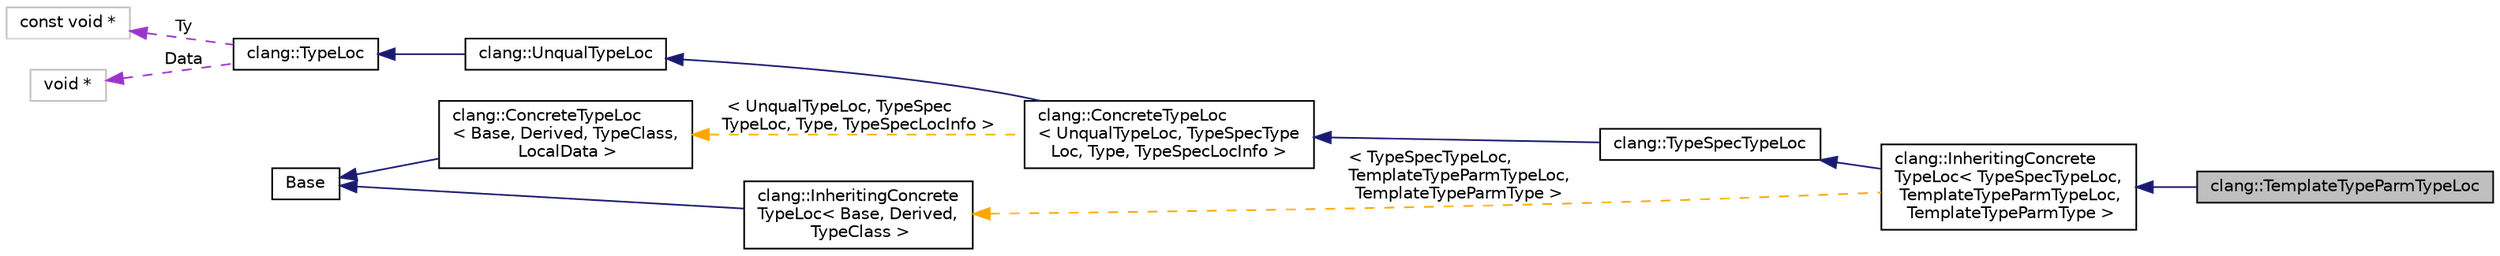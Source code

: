 digraph "clang::TemplateTypeParmTypeLoc"
{
 // LATEX_PDF_SIZE
  bgcolor="transparent";
  edge [fontname="Helvetica",fontsize="10",labelfontname="Helvetica",labelfontsize="10"];
  node [fontname="Helvetica",fontsize="10",shape=record];
  rankdir="LR";
  Node1 [label="clang::TemplateTypeParmTypeLoc",height=0.2,width=0.4,color="black", fillcolor="grey75", style="filled", fontcolor="black",tooltip="Wrapper for template type parameters."];
  Node2 -> Node1 [dir="back",color="midnightblue",fontsize="10",style="solid",fontname="Helvetica"];
  Node2 [label="clang::InheritingConcrete\lTypeLoc\< TypeSpecTypeLoc,\l TemplateTypeParmTypeLoc,\l TemplateTypeParmType \>",height=0.2,width=0.4,color="black",URL="$classclang_1_1InheritingConcreteTypeLoc.html",tooltip=" "];
  Node3 -> Node2 [dir="back",color="midnightblue",fontsize="10",style="solid",fontname="Helvetica"];
  Node3 [label="clang::TypeSpecTypeLoc",height=0.2,width=0.4,color="black",URL="$classclang_1_1TypeSpecTypeLoc.html",tooltip="A reasonable base class for TypeLocs that correspond to types that are written as a type-specifier."];
  Node4 -> Node3 [dir="back",color="midnightblue",fontsize="10",style="solid",fontname="Helvetica"];
  Node4 [label="clang::ConcreteTypeLoc\l\< UnqualTypeLoc, TypeSpecType\lLoc, Type, TypeSpecLocInfo \>",height=0.2,width=0.4,color="black",URL="$classclang_1_1ConcreteTypeLoc.html",tooltip=" "];
  Node5 -> Node4 [dir="back",color="midnightblue",fontsize="10",style="solid",fontname="Helvetica"];
  Node5 [label="clang::UnqualTypeLoc",height=0.2,width=0.4,color="black",URL="$classclang_1_1UnqualTypeLoc.html",tooltip="Wrapper of type source information for a type with no direct qualifiers."];
  Node6 -> Node5 [dir="back",color="midnightblue",fontsize="10",style="solid",fontname="Helvetica"];
  Node6 [label="clang::TypeLoc",height=0.2,width=0.4,color="black",URL="$classclang_1_1TypeLoc.html",tooltip="Base wrapper for a particular \"section\" of type source info."];
  Node7 -> Node6 [dir="back",color="darkorchid3",fontsize="10",style="dashed",label=" Ty" ,fontname="Helvetica"];
  Node7 [label="const void *",height=0.2,width=0.4,color="grey75",tooltip=" "];
  Node8 -> Node6 [dir="back",color="darkorchid3",fontsize="10",style="dashed",label=" Data" ,fontname="Helvetica"];
  Node8 [label="void *",height=0.2,width=0.4,color="grey75",tooltip=" "];
  Node9 -> Node4 [dir="back",color="orange",fontsize="10",style="dashed",label=" \< UnqualTypeLoc, TypeSpec\lTypeLoc, Type, TypeSpecLocInfo \>" ,fontname="Helvetica"];
  Node9 [label="clang::ConcreteTypeLoc\l\< Base, Derived, TypeClass,\l LocalData \>",height=0.2,width=0.4,color="black",URL="$classclang_1_1ConcreteTypeLoc.html",tooltip="A metaprogramming base class for TypeLoc classes which correspond to a particular Type subclass."];
  Node10 -> Node9 [dir="back",color="midnightblue",fontsize="10",style="solid",fontname="Helvetica"];
  Node10 [label="Base",height=0.2,width=0.4,color="black",URL="$classBase.html",tooltip=" "];
  Node11 -> Node2 [dir="back",color="orange",fontsize="10",style="dashed",label=" \< TypeSpecTypeLoc,\l TemplateTypeParmTypeLoc,\l TemplateTypeParmType \>" ,fontname="Helvetica"];
  Node11 [label="clang::InheritingConcrete\lTypeLoc\< Base, Derived,\l TypeClass \>",height=0.2,width=0.4,color="black",URL="$classclang_1_1InheritingConcreteTypeLoc.html",tooltip="A metaprogramming class designed for concrete subtypes of abstract types where all subtypes share equ..."];
  Node10 -> Node11 [dir="back",color="midnightblue",fontsize="10",style="solid",fontname="Helvetica"];
}
